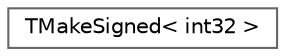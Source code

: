 digraph "Graphical Class Hierarchy"
{
 // INTERACTIVE_SVG=YES
 // LATEX_PDF_SIZE
  bgcolor="transparent";
  edge [fontname=Helvetica,fontsize=10,labelfontname=Helvetica,labelfontsize=10];
  node [fontname=Helvetica,fontsize=10,shape=box,height=0.2,width=0.4];
  rankdir="LR";
  Node0 [id="Node000000",label="TMakeSigned\< int32 \>",height=0.2,width=0.4,color="grey40", fillcolor="white", style="filled",URL="$d6/df5/structTMakeSigned_3_01int32_01_4.html",tooltip=" "];
}
